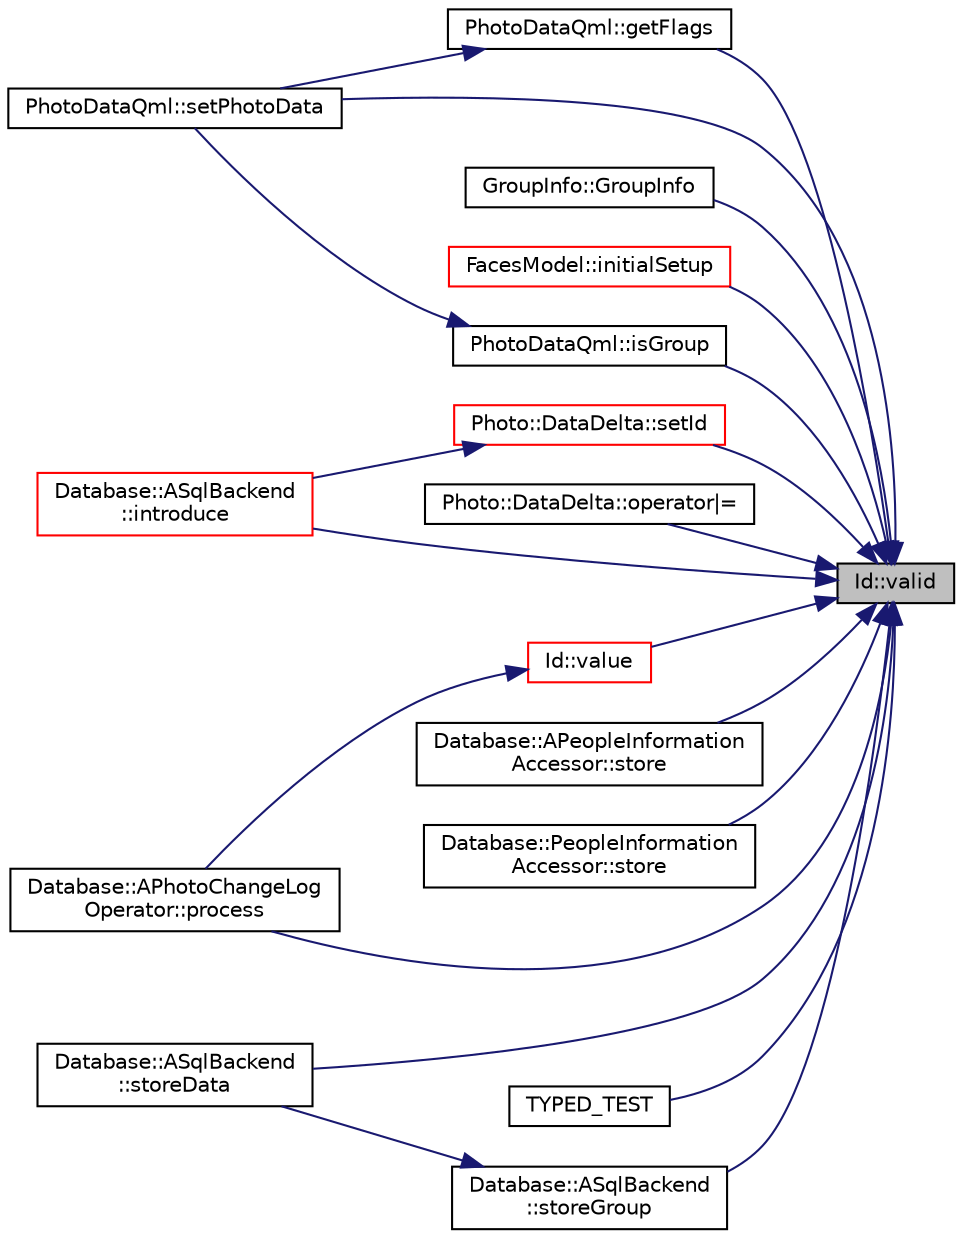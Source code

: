 digraph "Id::valid"
{
 // LATEX_PDF_SIZE
  edge [fontname="Helvetica",fontsize="10",labelfontname="Helvetica",labelfontsize="10"];
  node [fontname="Helvetica",fontsize="10",shape=record];
  rankdir="RL";
  Node1 [label="Id::valid",height=0.2,width=0.4,color="black", fillcolor="grey75", style="filled", fontcolor="black",tooltip=" "];
  Node1 -> Node2 [dir="back",color="midnightblue",fontsize="10",style="solid",fontname="Helvetica"];
  Node2 [label="PhotoDataQml::getFlags",height=0.2,width=0.4,color="black", fillcolor="white", style="filled",URL="$class_photo_data_qml.html#a0d12bcb6ffdad1cc29f4e9cea53ec47f",tooltip="access to flags as a QML compatible map"];
  Node2 -> Node3 [dir="back",color="midnightblue",fontsize="10",style="solid",fontname="Helvetica"];
  Node3 [label="PhotoDataQml::setPhotoData",height=0.2,width=0.4,color="black", fillcolor="white", style="filled",URL="$class_photo_data_qml.html#a5a6883aaeb5705e29c447b6d0bfa01fe",tooltip=" "];
  Node1 -> Node4 [dir="back",color="midnightblue",fontsize="10",style="solid",fontname="Helvetica"];
  Node4 [label="GroupInfo::GroupInfo",height=0.2,width=0.4,color="black", fillcolor="white", style="filled",URL="$struct_group_info.html#a08f92dd26a2f16e05ac3a96f7712798a",tooltip=" "];
  Node1 -> Node5 [dir="back",color="midnightblue",fontsize="10",style="solid",fontname="Helvetica"];
  Node5 [label="FacesModel::initialSetup",height=0.2,width=0.4,color="red", fillcolor="white", style="filled",URL="$class_faces_model.html#a397143db6743bbc319539a24817bba61",tooltip=" "];
  Node1 -> Node7 [dir="back",color="midnightblue",fontsize="10",style="solid",fontname="Helvetica"];
  Node7 [label="Database::ASqlBackend\l::introduce",height=0.2,width=0.4,color="red", fillcolor="white", style="filled",URL="$class_database_1_1_a_sql_backend.html#a218cc7555092910cf6c33cab849cc0fb",tooltip="create new entry for photo in database"];
  Node1 -> Node10 [dir="back",color="midnightblue",fontsize="10",style="solid",fontname="Helvetica"];
  Node10 [label="PhotoDataQml::isGroup",height=0.2,width=0.4,color="black", fillcolor="white", style="filled",URL="$class_photo_data_qml.html#ab1034364057bf340170712083e0d2c83",tooltip=" "];
  Node10 -> Node3 [dir="back",color="midnightblue",fontsize="10",style="solid",fontname="Helvetica"];
  Node1 -> Node11 [dir="back",color="midnightblue",fontsize="10",style="solid",fontname="Helvetica"];
  Node11 [label="Photo::DataDelta::operator\|=",height=0.2,width=0.4,color="black", fillcolor="white", style="filled",URL="$class_photo_1_1_data_delta.html#a937a374107a40054d349dfae25fd020f",tooltip=" "];
  Node1 -> Node12 [dir="back",color="midnightblue",fontsize="10",style="solid",fontname="Helvetica"];
  Node12 [label="Database::APhotoChangeLog\lOperator::process",height=0.2,width=0.4,color="black", fillcolor="white", style="filled",URL="$class_database_1_1_a_photo_change_log_operator.html#a60f421a38c172aec7b8bcf4d7ee819c2",tooltip=" "];
  Node1 -> Node13 [dir="back",color="midnightblue",fontsize="10",style="solid",fontname="Helvetica"];
  Node13 [label="Photo::DataDelta::setId",height=0.2,width=0.4,color="red", fillcolor="white", style="filled",URL="$class_photo_1_1_data_delta.html#a8a610541a977ccd70ba88e4c2315f9b5",tooltip=" "];
  Node13 -> Node7 [dir="back",color="midnightblue",fontsize="10",style="solid",fontname="Helvetica"];
  Node1 -> Node3 [dir="back",color="midnightblue",fontsize="10",style="solid",fontname="Helvetica"];
  Node1 -> Node17 [dir="back",color="midnightblue",fontsize="10",style="solid",fontname="Helvetica"];
  Node17 [label="Database::APeopleInformation\lAccessor::store",height=0.2,width=0.4,color="black", fillcolor="white", style="filled",URL="$class_database_1_1_a_people_information_accessor.html#a622f1d018043d9b9da354567db8d71f2",tooltip="Store or update person details."];
  Node1 -> Node18 [dir="back",color="midnightblue",fontsize="10",style="solid",fontname="Helvetica"];
  Node18 [label="Database::PeopleInformation\lAccessor::store",height=0.2,width=0.4,color="black", fillcolor="white", style="filled",URL="$class_database_1_1_people_information_accessor.html#af10e7de8ef1a429f012b226665005c91",tooltip="Store or update person."];
  Node1 -> Node19 [dir="back",color="midnightblue",fontsize="10",style="solid",fontname="Helvetica"];
  Node19 [label="Database::ASqlBackend\l::storeData",height=0.2,width=0.4,color="black", fillcolor="white", style="filled",URL="$class_database_1_1_a_sql_backend.html#a5745b24e19dd2318475fbe820249a518",tooltip=" "];
  Node1 -> Node20 [dir="back",color="midnightblue",fontsize="10",style="solid",fontname="Helvetica"];
  Node20 [label="Database::ASqlBackend\l::storeGroup",height=0.2,width=0.4,color="black", fillcolor="white", style="filled",URL="$class_database_1_1_a_sql_backend.html#af67dc95e772d82537f4d0912868ba235",tooltip="store photo's group details"];
  Node20 -> Node19 [dir="back",color="midnightblue",fontsize="10",style="solid",fontname="Helvetica"];
  Node1 -> Node21 [dir="back",color="midnightblue",fontsize="10",style="solid",fontname="Helvetica"];
  Node21 [label="TYPED_TEST",height=0.2,width=0.4,color="black", fillcolor="white", style="filled",URL="$groups__tests_8cpp.html#ae5ba4c6033035ab33b90129c07e657d3",tooltip=" "];
  Node1 -> Node22 [dir="back",color="midnightblue",fontsize="10",style="solid",fontname="Helvetica"];
  Node22 [label="Id::value",height=0.2,width=0.4,color="red", fillcolor="white", style="filled",URL="$class_id.html#ae90d3cdcd4103e44499e82622a27e4cb",tooltip=" "];
  Node22 -> Node12 [dir="back",color="midnightblue",fontsize="10",style="solid",fontname="Helvetica"];
}
